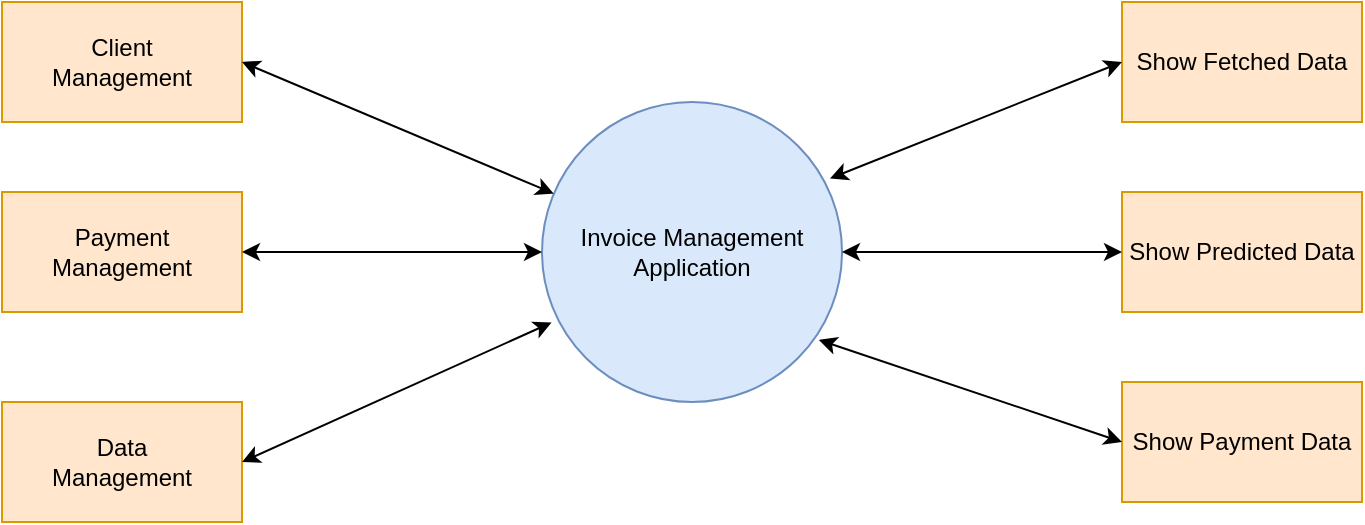 <mxfile version="18.0.2" type="github">
  <diagram id="QRvkSa8YZO_BNjTZz1Vf" name="Page-1">
    <mxGraphModel dx="1038" dy="617" grid="1" gridSize="10" guides="1" tooltips="1" connect="1" arrows="1" fold="1" page="1" pageScale="1" pageWidth="850" pageHeight="1100" math="0" shadow="0">
      <root>
        <mxCell id="0" />
        <mxCell id="1" parent="0" />
        <mxCell id="cqa8wzp1y_hOZQcAIB8t-1" value="Invoice Management Application" style="ellipse;whiteSpace=wrap;html=1;aspect=fixed;fillColor=#dae8fc;strokeColor=#6c8ebf;" vertex="1" parent="1">
          <mxGeometry x="350" y="250" width="150" height="150" as="geometry" />
        </mxCell>
        <mxCell id="cqa8wzp1y_hOZQcAIB8t-2" value="Payment Management" style="rounded=0;whiteSpace=wrap;html=1;fillColor=#ffe6cc;strokeColor=#d79b00;" vertex="1" parent="1">
          <mxGeometry x="80" y="295" width="120" height="60" as="geometry" />
        </mxCell>
        <mxCell id="cqa8wzp1y_hOZQcAIB8t-3" value="Show Predicted Data" style="rounded=0;whiteSpace=wrap;html=1;fillColor=#ffe6cc;strokeColor=#d79b00;" vertex="1" parent="1">
          <mxGeometry x="640" y="295" width="120" height="60" as="geometry" />
        </mxCell>
        <mxCell id="cqa8wzp1y_hOZQcAIB8t-4" value="" style="endArrow=classic;startArrow=classic;html=1;rounded=0;exitX=1;exitY=0.5;exitDx=0;exitDy=0;entryX=0;entryY=0.5;entryDx=0;entryDy=0;" edge="1" parent="1" source="cqa8wzp1y_hOZQcAIB8t-2" target="cqa8wzp1y_hOZQcAIB8t-1">
          <mxGeometry width="50" height="50" relative="1" as="geometry">
            <mxPoint x="270" y="370" as="sourcePoint" />
            <mxPoint x="320" y="320" as="targetPoint" />
          </mxGeometry>
        </mxCell>
        <mxCell id="cqa8wzp1y_hOZQcAIB8t-5" value="" style="endArrow=classic;startArrow=classic;html=1;rounded=0;exitX=1;exitY=0.5;exitDx=0;exitDy=0;entryX=0;entryY=0.5;entryDx=0;entryDy=0;" edge="1" parent="1" source="cqa8wzp1y_hOZQcAIB8t-1" target="cqa8wzp1y_hOZQcAIB8t-3">
          <mxGeometry width="50" height="50" relative="1" as="geometry">
            <mxPoint x="570" y="370" as="sourcePoint" />
            <mxPoint x="620" y="320" as="targetPoint" />
          </mxGeometry>
        </mxCell>
        <mxCell id="cqa8wzp1y_hOZQcAIB8t-6" value="Client &lt;br&gt;Management" style="rounded=0;whiteSpace=wrap;html=1;fillColor=#ffe6cc;strokeColor=#d79b00;" vertex="1" parent="1">
          <mxGeometry x="80" y="200" width="120" height="60" as="geometry" />
        </mxCell>
        <mxCell id="cqa8wzp1y_hOZQcAIB8t-7" value="Data &lt;br&gt;Management" style="rounded=0;whiteSpace=wrap;html=1;fillColor=#ffe6cc;strokeColor=#d79b00;" vertex="1" parent="1">
          <mxGeometry x="80" y="400" width="120" height="60" as="geometry" />
        </mxCell>
        <mxCell id="cqa8wzp1y_hOZQcAIB8t-9" value="" style="endArrow=classic;startArrow=classic;html=1;rounded=0;exitX=1;exitY=0.5;exitDx=0;exitDy=0;" edge="1" parent="1" source="cqa8wzp1y_hOZQcAIB8t-6" target="cqa8wzp1y_hOZQcAIB8t-1">
          <mxGeometry width="50" height="50" relative="1" as="geometry">
            <mxPoint x="260" y="280" as="sourcePoint" />
            <mxPoint x="310" y="230" as="targetPoint" />
          </mxGeometry>
        </mxCell>
        <mxCell id="cqa8wzp1y_hOZQcAIB8t-10" value="" style="endArrow=classic;startArrow=classic;html=1;rounded=0;exitX=1;exitY=0.5;exitDx=0;exitDy=0;entryX=0.032;entryY=0.735;entryDx=0;entryDy=0;entryPerimeter=0;" edge="1" parent="1" source="cqa8wzp1y_hOZQcAIB8t-7" target="cqa8wzp1y_hOZQcAIB8t-1">
          <mxGeometry width="50" height="50" relative="1" as="geometry">
            <mxPoint x="330" y="460" as="sourcePoint" />
            <mxPoint x="380" y="410" as="targetPoint" />
          </mxGeometry>
        </mxCell>
        <mxCell id="cqa8wzp1y_hOZQcAIB8t-11" value="Show Fetched Data" style="rounded=0;whiteSpace=wrap;html=1;fillColor=#ffe6cc;strokeColor=#d79b00;" vertex="1" parent="1">
          <mxGeometry x="640" y="200" width="120" height="60" as="geometry" />
        </mxCell>
        <mxCell id="cqa8wzp1y_hOZQcAIB8t-12" value="Show Payment Data" style="rounded=0;whiteSpace=wrap;html=1;fillColor=#ffe6cc;strokeColor=#d79b00;" vertex="1" parent="1">
          <mxGeometry x="640" y="390" width="120" height="60" as="geometry" />
        </mxCell>
        <mxCell id="cqa8wzp1y_hOZQcAIB8t-13" value="" style="endArrow=classic;startArrow=classic;html=1;rounded=0;exitX=0.96;exitY=0.255;exitDx=0;exitDy=0;exitPerimeter=0;entryX=0;entryY=0.5;entryDx=0;entryDy=0;" edge="1" parent="1" source="cqa8wzp1y_hOZQcAIB8t-1" target="cqa8wzp1y_hOZQcAIB8t-11">
          <mxGeometry width="50" height="50" relative="1" as="geometry">
            <mxPoint x="550" y="280" as="sourcePoint" />
            <mxPoint x="600" y="230" as="targetPoint" />
          </mxGeometry>
        </mxCell>
        <mxCell id="cqa8wzp1y_hOZQcAIB8t-14" value="" style="endArrow=classic;startArrow=classic;html=1;rounded=0;exitX=0.923;exitY=0.793;exitDx=0;exitDy=0;exitPerimeter=0;entryX=0;entryY=0.5;entryDx=0;entryDy=0;" edge="1" parent="1" source="cqa8wzp1y_hOZQcAIB8t-1" target="cqa8wzp1y_hOZQcAIB8t-12">
          <mxGeometry width="50" height="50" relative="1" as="geometry">
            <mxPoint x="500" y="470" as="sourcePoint" />
            <mxPoint x="550" y="420" as="targetPoint" />
          </mxGeometry>
        </mxCell>
      </root>
    </mxGraphModel>
  </diagram>
</mxfile>
